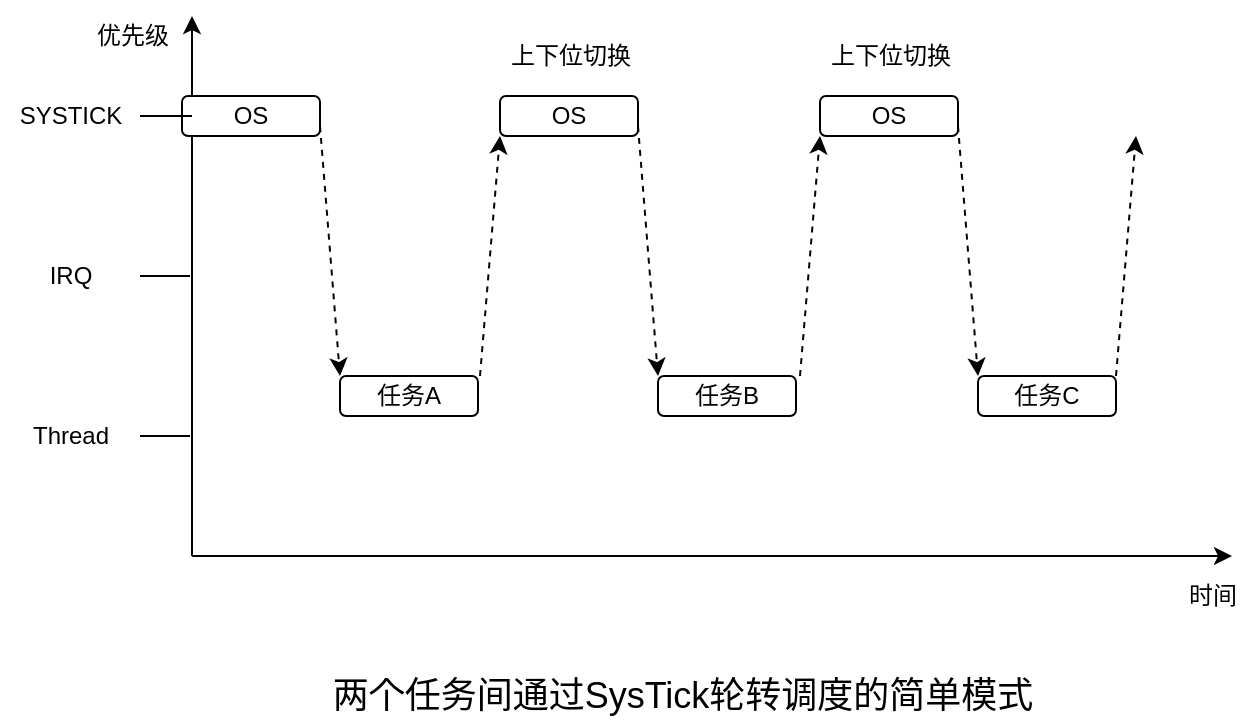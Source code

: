 <mxfile>
    <diagram id="nnhsRllMrYN-v-mpikRo" name="第 1 页">
        <mxGraphModel dx="1138" dy="715" grid="1" gridSize="10" guides="1" tooltips="1" connect="1" arrows="1" fold="1" page="1" pageScale="1" pageWidth="827" pageHeight="1169" background="#FFFFFF" math="0" shadow="0">
            <root>
                <mxCell id="0"/>
                <mxCell id="1" parent="0"/>
                <mxCell id="2" value="" style="endArrow=classic;html=1;" edge="1" parent="1">
                    <mxGeometry width="50" height="50" relative="1" as="geometry">
                        <mxPoint x="176" y="380" as="sourcePoint"/>
                        <mxPoint x="176" y="110" as="targetPoint"/>
                    </mxGeometry>
                </mxCell>
                <mxCell id="3" value="" style="endArrow=classic;html=1;" edge="1" parent="1">
                    <mxGeometry width="50" height="50" relative="1" as="geometry">
                        <mxPoint x="176" y="380" as="sourcePoint"/>
                        <mxPoint x="696" y="380" as="targetPoint"/>
                    </mxGeometry>
                </mxCell>
                <mxCell id="4" value="优先级" style="text;html=1;align=center;verticalAlign=middle;resizable=0;points=[];autosize=1;strokeColor=none;" vertex="1" parent="1">
                    <mxGeometry x="121" y="110" width="50" height="20" as="geometry"/>
                </mxCell>
                <mxCell id="5" value="时间" style="text;html=1;align=center;verticalAlign=middle;resizable=0;points=[];autosize=1;strokeColor=none;" vertex="1" parent="1">
                    <mxGeometry x="666" y="390" width="40" height="20" as="geometry"/>
                </mxCell>
                <mxCell id="6" value="&lt;font style=&quot;font-size: 18px&quot;&gt;两个任务间通过SysTick轮转调度的简单模式&lt;/font&gt;" style="text;html=1;align=center;verticalAlign=middle;resizable=0;points=[];autosize=1;strokeColor=none;" vertex="1" parent="1">
                    <mxGeometry x="236" y="440" width="370" height="20" as="geometry"/>
                </mxCell>
                <mxCell id="7" value="OS" style="rounded=1;whiteSpace=wrap;html=1;" vertex="1" parent="1">
                    <mxGeometry x="171" y="150" width="69" height="20" as="geometry"/>
                </mxCell>
                <mxCell id="8" value="" style="endArrow=none;html=1;" edge="1" parent="1">
                    <mxGeometry width="50" height="50" relative="1" as="geometry">
                        <mxPoint x="150" y="160" as="sourcePoint"/>
                        <mxPoint x="176" y="160" as="targetPoint"/>
                    </mxGeometry>
                </mxCell>
                <mxCell id="9" value="" style="endArrow=none;html=1;" edge="1" parent="1">
                    <mxGeometry width="50" height="50" relative="1" as="geometry">
                        <mxPoint x="150" y="240" as="sourcePoint"/>
                        <mxPoint x="175" y="240" as="targetPoint"/>
                    </mxGeometry>
                </mxCell>
                <mxCell id="10" value="" style="endArrow=none;html=1;" edge="1" parent="1">
                    <mxGeometry width="50" height="50" relative="1" as="geometry">
                        <mxPoint x="150" y="320" as="sourcePoint"/>
                        <mxPoint x="175" y="320" as="targetPoint"/>
                    </mxGeometry>
                </mxCell>
                <mxCell id="11" value="SYSTICK" style="text;html=1;align=center;verticalAlign=middle;resizable=0;points=[];autosize=1;strokeColor=none;" vertex="1" parent="1">
                    <mxGeometry x="80" y="150" width="70" height="20" as="geometry"/>
                </mxCell>
                <mxCell id="12" value="IRQ" style="text;html=1;align=center;verticalAlign=middle;resizable=0;points=[];autosize=1;strokeColor=none;" vertex="1" parent="1">
                    <mxGeometry x="95" y="230" width="40" height="20" as="geometry"/>
                </mxCell>
                <mxCell id="13" value="Thread" style="text;html=1;align=center;verticalAlign=middle;resizable=0;points=[];autosize=1;strokeColor=none;" vertex="1" parent="1">
                    <mxGeometry x="90" y="310" width="50" height="20" as="geometry"/>
                </mxCell>
                <mxCell id="14" value="" style="endArrow=classic;html=1;dashed=1;exitX=1;exitY=0.75;exitDx=0;exitDy=0;entryX=0;entryY=0;entryDx=0;entryDy=0;" edge="1" parent="1" source="7" target="16">
                    <mxGeometry width="50" height="50" relative="1" as="geometry">
                        <mxPoint x="71" y="520" as="sourcePoint"/>
                        <mxPoint x="121" y="470" as="targetPoint"/>
                    </mxGeometry>
                </mxCell>
                <mxCell id="16" value="任务A" style="rounded=1;whiteSpace=wrap;html=1;" vertex="1" parent="1">
                    <mxGeometry x="250" y="290" width="69" height="20" as="geometry"/>
                </mxCell>
                <mxCell id="17" value="OS" style="rounded=1;whiteSpace=wrap;html=1;" vertex="1" parent="1">
                    <mxGeometry x="330" y="150" width="69" height="20" as="geometry"/>
                </mxCell>
                <mxCell id="18" value="" style="endArrow=classic;html=1;dashed=1;exitX=1;exitY=0.75;exitDx=0;exitDy=0;entryX=0;entryY=0;entryDx=0;entryDy=0;" edge="1" parent="1" source="17" target="19">
                    <mxGeometry width="50" height="50" relative="1" as="geometry">
                        <mxPoint x="230" y="520" as="sourcePoint"/>
                        <mxPoint x="280" y="470" as="targetPoint"/>
                    </mxGeometry>
                </mxCell>
                <mxCell id="19" value="任务B" style="rounded=1;whiteSpace=wrap;html=1;" vertex="1" parent="1">
                    <mxGeometry x="409" y="290" width="69" height="20" as="geometry"/>
                </mxCell>
                <mxCell id="20" value="OS" style="rounded=1;whiteSpace=wrap;html=1;" vertex="1" parent="1">
                    <mxGeometry x="490" y="150" width="69" height="20" as="geometry"/>
                </mxCell>
                <mxCell id="21" value="" style="endArrow=classic;html=1;dashed=1;exitX=1;exitY=0.75;exitDx=0;exitDy=0;entryX=0;entryY=0;entryDx=0;entryDy=0;" edge="1" parent="1" source="20" target="22">
                    <mxGeometry width="50" height="50" relative="1" as="geometry">
                        <mxPoint x="390" y="520" as="sourcePoint"/>
                        <mxPoint x="440" y="470" as="targetPoint"/>
                    </mxGeometry>
                </mxCell>
                <mxCell id="22" value="任务C" style="rounded=1;whiteSpace=wrap;html=1;" vertex="1" parent="1">
                    <mxGeometry x="569" y="290" width="69" height="20" as="geometry"/>
                </mxCell>
                <mxCell id="23" value="" style="endArrow=classic;html=1;dashed=1;entryX=0;entryY=1;entryDx=0;entryDy=0;" edge="1" parent="1" target="17">
                    <mxGeometry width="50" height="50" relative="1" as="geometry">
                        <mxPoint x="320" y="290" as="sourcePoint"/>
                        <mxPoint x="260" y="300" as="targetPoint"/>
                    </mxGeometry>
                </mxCell>
                <mxCell id="24" value="" style="endArrow=classic;html=1;dashed=1;entryX=0;entryY=1;entryDx=0;entryDy=0;" edge="1" parent="1">
                    <mxGeometry width="50" height="50" relative="1" as="geometry">
                        <mxPoint x="480" y="290" as="sourcePoint"/>
                        <mxPoint x="490" y="170" as="targetPoint"/>
                    </mxGeometry>
                </mxCell>
                <mxCell id="25" value="" style="endArrow=classic;html=1;dashed=1;entryX=0;entryY=1;entryDx=0;entryDy=0;" edge="1" parent="1">
                    <mxGeometry width="50" height="50" relative="1" as="geometry">
                        <mxPoint x="638" y="290" as="sourcePoint"/>
                        <mxPoint x="648" y="170" as="targetPoint"/>
                    </mxGeometry>
                </mxCell>
                <mxCell id="26" value="上下位切换" style="text;html=1;align=center;verticalAlign=middle;resizable=0;points=[];autosize=1;strokeColor=none;" vertex="1" parent="1">
                    <mxGeometry x="324.5" y="120" width="80" height="20" as="geometry"/>
                </mxCell>
                <mxCell id="27" value="上下位切换" style="text;html=1;align=center;verticalAlign=middle;resizable=0;points=[];autosize=1;strokeColor=none;" vertex="1" parent="1">
                    <mxGeometry x="484.5" y="120" width="80" height="20" as="geometry"/>
                </mxCell>
            </root>
        </mxGraphModel>
    </diagram>
</mxfile>